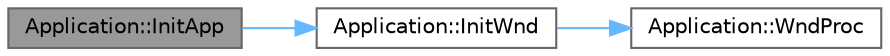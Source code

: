 digraph "Application::InitApp"
{
 // LATEX_PDF_SIZE
  bgcolor="transparent";
  edge [fontname=Helvetica,fontsize=10,labelfontname=Helvetica,labelfontsize=10];
  node [fontname=Helvetica,fontsize=10,shape=box,height=0.2,width=0.4];
  rankdir="LR";
  Node1 [id="Node000001",label="Application::InitApp",height=0.2,width=0.4,color="gray40", fillcolor="grey60", style="filled", fontcolor="black",tooltip="アプリケーションの初期化を行います。"];
  Node1 -> Node2 [id="edge3_Node000001_Node000002",color="steelblue1",style="solid",tooltip=" "];
  Node2 [id="Node000002",label="Application::InitWnd",height=0.2,width=0.4,color="grey40", fillcolor="white", style="filled",URL="$class_application.html#af29b8800ec192bb6db8ddbf81ee0e9ca",tooltip="ウィンドウの初期化を行います。"];
  Node2 -> Node3 [id="edge4_Node000002_Node000003",color="steelblue1",style="solid",tooltip=" "];
  Node3 [id="Node000003",label="Application::WndProc",height=0.2,width=0.4,color="grey40", fillcolor="white", style="filled",URL="$class_application.html#ac0d948e7b2e2a2da5e790874079f7287",tooltip="ウィンドウプロシージャのコールバック関数です。"];
}
